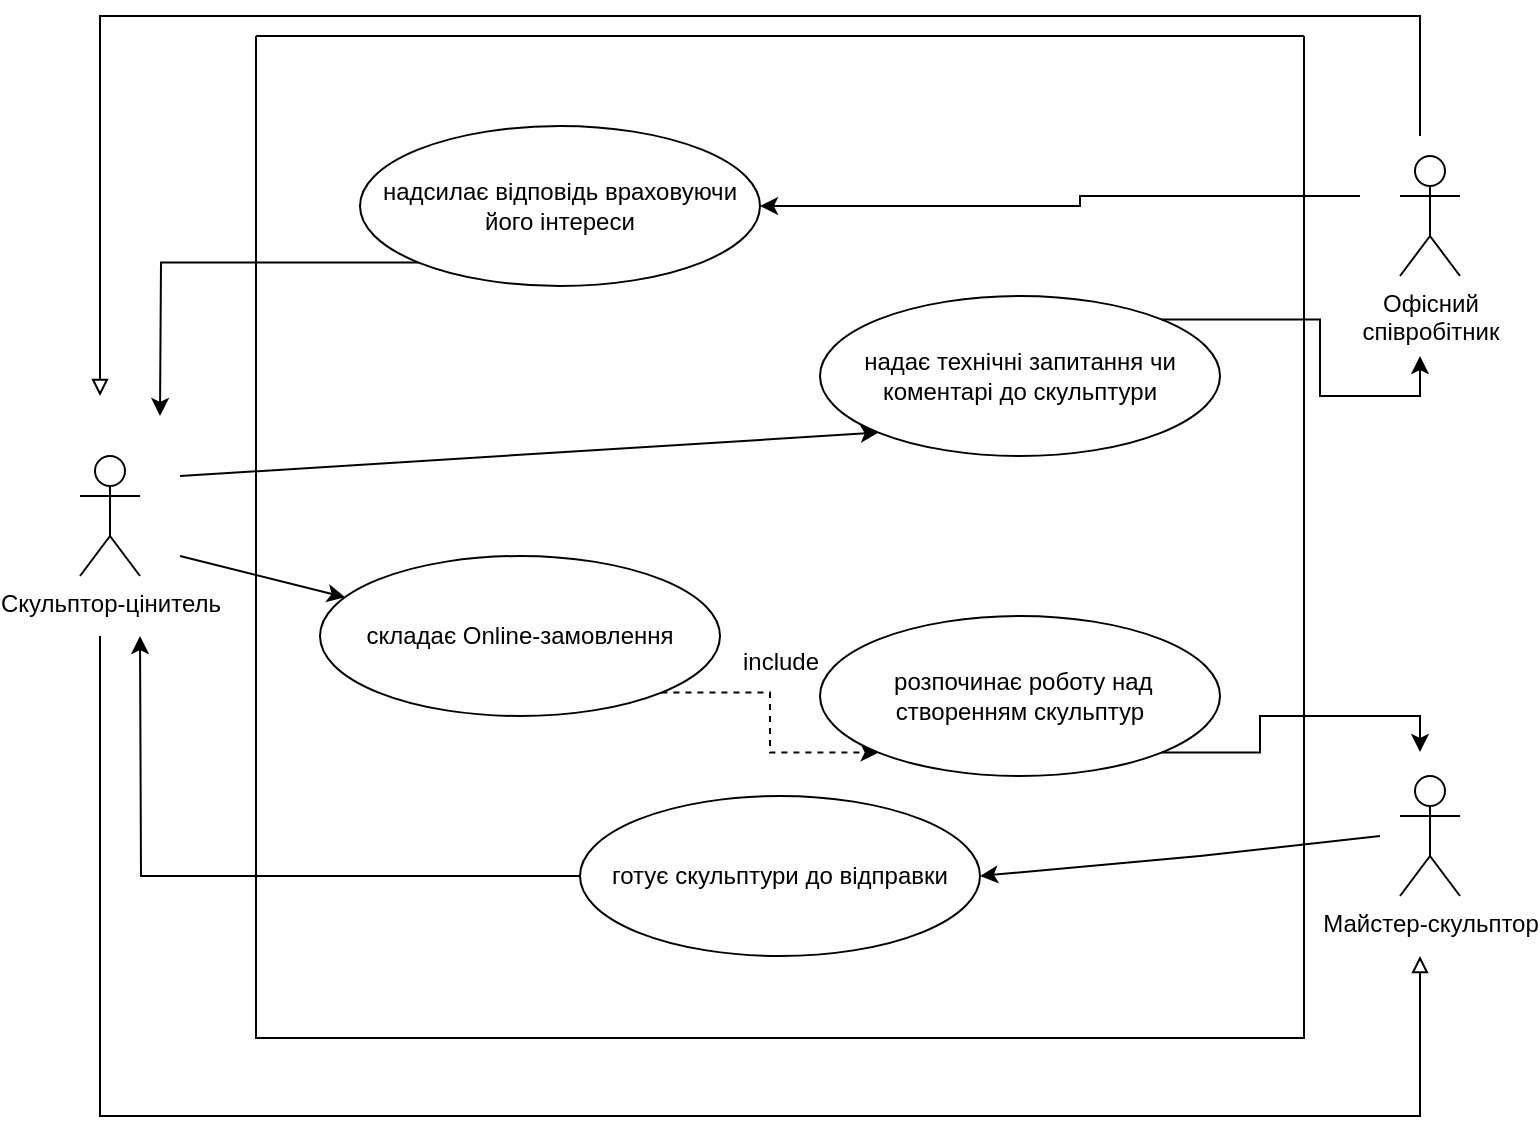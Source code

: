 <mxfile version="21.7.5" type="device">
  <diagram name="Страница 1" id="ykMWDdC_rx6XrkEppTeH">
    <mxGraphModel dx="1434" dy="750" grid="1" gridSize="10" guides="1" tooltips="1" connect="1" arrows="1" fold="1" page="1" pageScale="1" pageWidth="827" pageHeight="1169" math="0" shadow="0">
      <root>
        <mxCell id="0" />
        <mxCell id="1" parent="0" />
        <mxCell id="GtSsYqe8CseLy04RSJ3Y-30" value="Скульптор-цінитель" style="shape=umlActor;verticalLabelPosition=bottom;verticalAlign=top;html=1;outlineConnect=0;" parent="1" vertex="1">
          <mxGeometry x="110" y="230" width="30" height="60" as="geometry" />
        </mxCell>
        <mxCell id="3diH6NeCaBL6UfCDw8o3-14" style="edgeStyle=orthogonalEdgeStyle;rounded=0;orthogonalLoop=1;jettySize=auto;html=1;exitX=1;exitY=1;exitDx=0;exitDy=0;entryX=0;entryY=1;entryDx=0;entryDy=0;dashed=1;" parent="1" source="GtSsYqe8CseLy04RSJ3Y-33" target="GtSsYqe8CseLy04RSJ3Y-34" edge="1">
          <mxGeometry relative="1" as="geometry" />
        </mxCell>
        <mxCell id="GtSsYqe8CseLy04RSJ3Y-33" value="складає Online-замовлення" style="ellipse;whiteSpace=wrap;html=1;" parent="1" vertex="1">
          <mxGeometry x="230" y="280" width="200" height="80" as="geometry" />
        </mxCell>
        <mxCell id="GtSsYqe8CseLy04RSJ3Y-48" value="" style="swimlane;startSize=0;" parent="1" vertex="1">
          <mxGeometry x="198" y="20" width="524" height="501" as="geometry">
            <mxRectangle x="200" y="125" width="50" height="40" as="alternateBounds" />
          </mxGeometry>
        </mxCell>
        <mxCell id="GtSsYqe8CseLy04RSJ3Y-35" value="готує скульптури до відправки" style="ellipse;whiteSpace=wrap;html=1;" parent="GtSsYqe8CseLy04RSJ3Y-48" vertex="1">
          <mxGeometry x="162" y="380" width="200" height="80" as="geometry" />
        </mxCell>
        <mxCell id="GtSsYqe8CseLy04RSJ3Y-34" value="&amp;nbsp;розпочинає роботу над створенням скульптур" style="ellipse;whiteSpace=wrap;html=1;" parent="GtSsYqe8CseLy04RSJ3Y-48" vertex="1">
          <mxGeometry x="282" y="290" width="200" height="80" as="geometry" />
        </mxCell>
        <mxCell id="GtSsYqe8CseLy04RSJ3Y-31" value="надає технічні запитання чи коментарі до скульптури" style="ellipse;whiteSpace=wrap;html=1;" parent="GtSsYqe8CseLy04RSJ3Y-48" vertex="1">
          <mxGeometry x="282" y="130" width="200" height="80" as="geometry" />
        </mxCell>
        <mxCell id="_MfQHNvoKg8z1ilOdqCw-11" value="надсилає відповідь враховуючи його інтереси" style="ellipse;whiteSpace=wrap;html=1;" parent="GtSsYqe8CseLy04RSJ3Y-48" vertex="1">
          <mxGeometry x="52" y="45" width="200" height="80" as="geometry" />
        </mxCell>
        <mxCell id="3diH6NeCaBL6UfCDw8o3-27" value="include" style="text;html=1;align=center;verticalAlign=middle;resizable=0;points=[];autosize=1;strokeColor=none;fillColor=none;" parent="GtSsYqe8CseLy04RSJ3Y-48" vertex="1">
          <mxGeometry x="232" y="298" width="60" height="30" as="geometry" />
        </mxCell>
        <mxCell id="_MfQHNvoKg8z1ilOdqCw-2" value="Майстер-скульптор" style="shape=umlActor;verticalLabelPosition=bottom;verticalAlign=top;html=1;outlineConnect=0;" parent="1" vertex="1">
          <mxGeometry x="770" y="390" width="30" height="60" as="geometry" />
        </mxCell>
        <mxCell id="3diH6NeCaBL6UfCDw8o3-26" style="edgeStyle=orthogonalEdgeStyle;rounded=0;orthogonalLoop=1;jettySize=auto;html=1;entryX=1;entryY=0.5;entryDx=0;entryDy=0;" parent="1" target="_MfQHNvoKg8z1ilOdqCw-11" edge="1">
          <mxGeometry relative="1" as="geometry">
            <mxPoint x="750" y="100" as="sourcePoint" />
            <Array as="points">
              <mxPoint x="610" y="100" />
              <mxPoint x="610" y="105" />
            </Array>
          </mxGeometry>
        </mxCell>
        <mxCell id="_MfQHNvoKg8z1ilOdqCw-4" value="Офісний &lt;br&gt;співробітник" style="shape=umlActor;verticalLabelPosition=bottom;verticalAlign=top;html=1;outlineConnect=0;" parent="1" vertex="1">
          <mxGeometry x="770" y="80" width="30" height="60" as="geometry" />
        </mxCell>
        <mxCell id="_MfQHNvoKg8z1ilOdqCw-17" value="" style="endArrow=classic;html=1;rounded=0;entryX=1;entryY=0.5;entryDx=0;entryDy=0;" parent="1" target="GtSsYqe8CseLy04RSJ3Y-35" edge="1">
          <mxGeometry width="50" height="50" relative="1" as="geometry">
            <mxPoint x="760" y="420" as="sourcePoint" />
            <mxPoint x="870" y="370" as="targetPoint" />
            <Array as="points">
              <mxPoint x="670" y="430" />
            </Array>
          </mxGeometry>
        </mxCell>
        <mxCell id="3diH6NeCaBL6UfCDw8o3-4" value="" style="endArrow=block;html=1;rounded=0;startArrow=none;startFill=0;endFill=0;" parent="1" edge="1">
          <mxGeometry width="50" height="50" relative="1" as="geometry">
            <mxPoint x="120" y="320" as="sourcePoint" />
            <mxPoint x="780" y="480" as="targetPoint" />
            <Array as="points">
              <mxPoint x="120" y="560" />
              <mxPoint x="780" y="560" />
              <mxPoint x="780" y="520" />
            </Array>
          </mxGeometry>
        </mxCell>
        <mxCell id="3diH6NeCaBL6UfCDw8o3-8" style="edgeStyle=orthogonalEdgeStyle;rounded=0;orthogonalLoop=1;jettySize=auto;html=1;exitX=0;exitY=0.5;exitDx=0;exitDy=0;" parent="1" source="GtSsYqe8CseLy04RSJ3Y-35" edge="1">
          <mxGeometry relative="1" as="geometry">
            <mxPoint x="140" y="320" as="targetPoint" />
          </mxGeometry>
        </mxCell>
        <mxCell id="3diH6NeCaBL6UfCDw8o3-11" value="" style="endArrow=block;html=1;rounded=0;endFill=0;" parent="1" edge="1">
          <mxGeometry width="50" height="50" relative="1" as="geometry">
            <mxPoint x="780" y="70" as="sourcePoint" />
            <mxPoint x="120" y="200" as="targetPoint" />
            <Array as="points">
              <mxPoint x="780" y="10" />
              <mxPoint x="460" y="10" />
              <mxPoint x="120" y="10" />
            </Array>
          </mxGeometry>
        </mxCell>
        <mxCell id="3diH6NeCaBL6UfCDw8o3-13" value="" style="endArrow=classic;html=1;rounded=0;endFill=1;" parent="1" target="GtSsYqe8CseLy04RSJ3Y-33" edge="1">
          <mxGeometry width="50" height="50" relative="1" as="geometry">
            <mxPoint x="160" y="280" as="sourcePoint" />
            <mxPoint x="750" y="260" as="targetPoint" />
            <Array as="points">
              <mxPoint x="240" y="300" />
            </Array>
          </mxGeometry>
        </mxCell>
        <mxCell id="3diH6NeCaBL6UfCDw8o3-20" style="edgeStyle=orthogonalEdgeStyle;rounded=0;orthogonalLoop=1;jettySize=auto;html=1;exitX=1;exitY=1;exitDx=0;exitDy=0;" parent="1" source="GtSsYqe8CseLy04RSJ3Y-34" edge="1">
          <mxGeometry relative="1" as="geometry">
            <mxPoint x="780" y="378" as="targetPoint" />
            <Array as="points">
              <mxPoint x="700" y="378" />
              <mxPoint x="700" y="360" />
              <mxPoint x="780" y="360" />
            </Array>
          </mxGeometry>
        </mxCell>
        <mxCell id="3diH6NeCaBL6UfCDw8o3-21" value="" style="endArrow=classic;html=1;rounded=0;entryX=0;entryY=1;entryDx=0;entryDy=0;" parent="1" target="GtSsYqe8CseLy04RSJ3Y-31" edge="1">
          <mxGeometry width="50" height="50" relative="1" as="geometry">
            <mxPoint x="160" y="240" as="sourcePoint" />
            <mxPoint x="690" y="280" as="targetPoint" />
          </mxGeometry>
        </mxCell>
        <mxCell id="3diH6NeCaBL6UfCDw8o3-23" style="edgeStyle=orthogonalEdgeStyle;rounded=0;orthogonalLoop=1;jettySize=auto;html=1;exitX=1;exitY=0;exitDx=0;exitDy=0;" parent="1" source="GtSsYqe8CseLy04RSJ3Y-31" edge="1">
          <mxGeometry relative="1" as="geometry">
            <mxPoint x="780" y="180" as="targetPoint" />
            <Array as="points">
              <mxPoint x="730" y="162" />
              <mxPoint x="730" y="200" />
              <mxPoint x="780" y="200" />
            </Array>
          </mxGeometry>
        </mxCell>
        <mxCell id="3diH6NeCaBL6UfCDw8o3-25" style="edgeStyle=orthogonalEdgeStyle;rounded=0;orthogonalLoop=1;jettySize=auto;html=1;exitX=0;exitY=1;exitDx=0;exitDy=0;" parent="1" source="_MfQHNvoKg8z1ilOdqCw-11" edge="1">
          <mxGeometry relative="1" as="geometry">
            <mxPoint x="150" y="210" as="targetPoint" />
          </mxGeometry>
        </mxCell>
      </root>
    </mxGraphModel>
  </diagram>
</mxfile>
